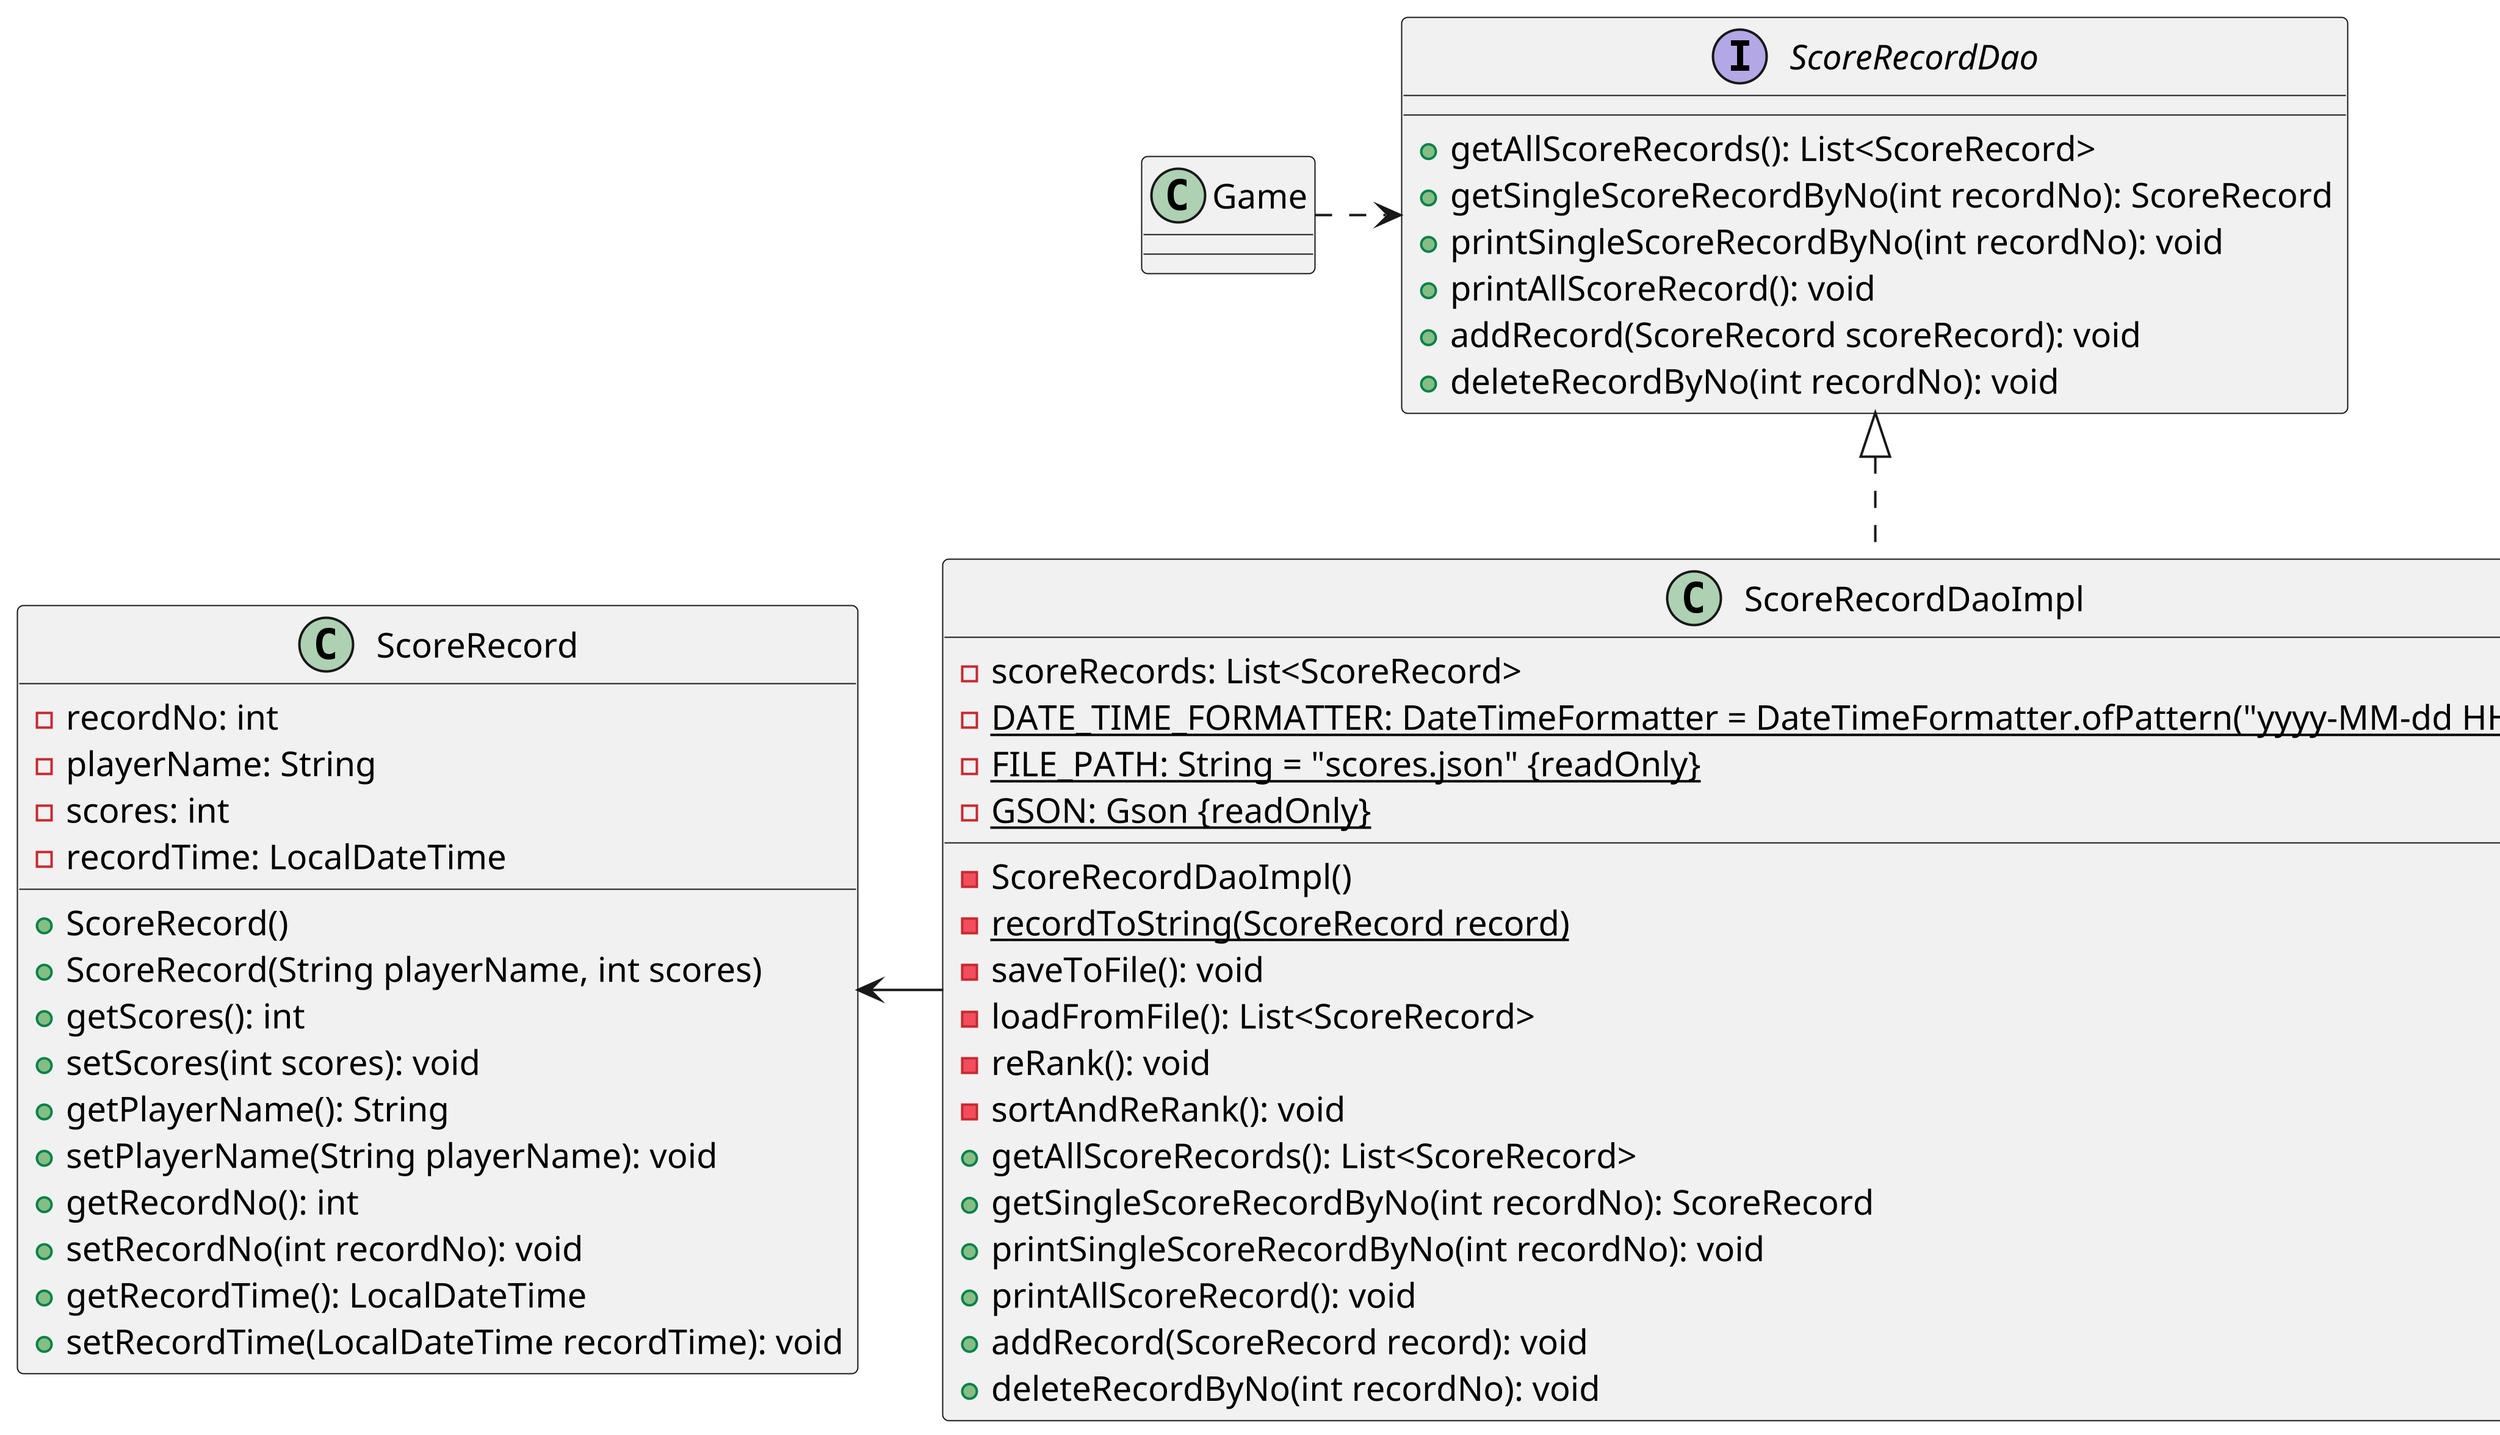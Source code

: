 @startuml
'https://plantuml.com/class-diagram

scale 4

!pragma sveglimit 65536

class Game
{

}

Game .right.> ScoreRecordDao

interface ScoreRecordDao
{
    + getAllScoreRecords(): List<ScoreRecord>
    + getSingleScoreRecordByNo(int recordNo): ScoreRecord
    + printSingleScoreRecordByNo(int recordNo): void
    + printAllScoreRecord(): void
    + addRecord(ScoreRecord scoreRecord): void
    + deleteRecordByNo(int recordNo): void
}

class ScoreRecordDaoImpl
{
    - {field} scoreRecords: List<ScoreRecord>
    - {field} {static} DATE_TIME_FORMATTER: DateTimeFormatter = DateTimeFormatter.ofPattern("yyyy-MM-dd HH:mm") {readOnly}
    - {field} {static} FILE_PATH: String = "scores.json" {readOnly}
    - {field} {static} GSON: Gson {readOnly}
    - ScoreRecordDaoImpl()
    - {static} recordToString(ScoreRecord record)
    - saveToFile(): void
    - loadFromFile(): List<ScoreRecord>
    - reRank(): void
    - sortAndReRank(): void
    + getAllScoreRecords(): List<ScoreRecord>
    + getSingleScoreRecordByNo(int recordNo): ScoreRecord
    + printSingleScoreRecordByNo(int recordNo): void
    + printAllScoreRecord(): void
    + addRecord(ScoreRecord record): void
    + deleteRecordByNo(int recordNo): void
}

ScoreRecordDao <|..  ScoreRecordDaoImpl

class ScoreRecord
{
    - recordNo: int
    - playerName: String
    - scores: int
    - recordTime: LocalDateTime
    + ScoreRecord()
    + ScoreRecord(String playerName, int scores)
    + getScores(): int
    + setScores(int scores): void
    + getPlayerName(): String
    + setPlayerName(String playerName): void
    + getRecordNo(): int
    + setRecordNo(int recordNo): void
    + getRecordTime(): LocalDateTime
    + setRecordTime(LocalDateTime recordTime): void
}

ScoreRecordDaoImpl -left-> ScoreRecord

@enduml